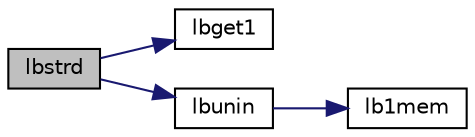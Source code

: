 digraph "lbstrd"
{
  edge [fontname="Helvetica",fontsize="10",labelfontname="Helvetica",labelfontsize="10"];
  node [fontname="Helvetica",fontsize="10",shape=record];
  rankdir="LR";
  Node1 [label="lbstrd",height=0.2,width=0.4,color="black", fillcolor="grey75", style="filled", fontcolor="black"];
  Node1 -> Node2 [color="midnightblue",fontsize="10",style="solid",fontname="Helvetica"];
  Node2 [label="lbget1",height=0.2,width=0.4,color="black", fillcolor="white", style="filled",URL="$lbget1_8f.html#a38657324a47ab45a48ff46aa7799c42f"];
  Node1 -> Node3 [color="midnightblue",fontsize="10",style="solid",fontname="Helvetica"];
  Node3 [label="lbunin",height=0.2,width=0.4,color="black", fillcolor="white", style="filled",URL="$lbunin_8f.html#a775e4db094e4839579cc2da4e55e4ff6"];
  Node3 -> Node4 [color="midnightblue",fontsize="10",style="solid",fontname="Helvetica"];
  Node4 [label="lb1mem",height=0.2,width=0.4,color="black", fillcolor="white", style="filled",URL="$lb1mem_8f.html#a4c4e16839f91aa35aad9878ec7c63a5f"];
}
